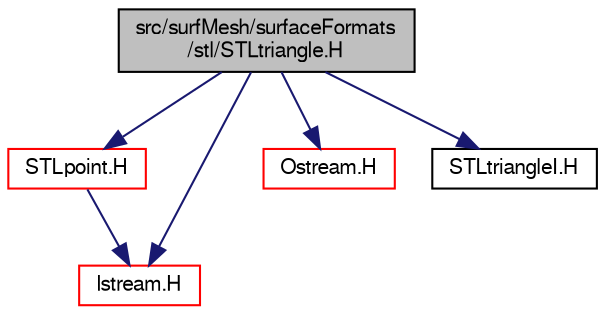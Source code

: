 digraph "src/surfMesh/surfaceFormats/stl/STLtriangle.H"
{
  bgcolor="transparent";
  edge [fontname="FreeSans",fontsize="10",labelfontname="FreeSans",labelfontsize="10"];
  node [fontname="FreeSans",fontsize="10",shape=record];
  Node0 [label="src/surfMesh/surfaceFormats\l/stl/STLtriangle.H",height=0.2,width=0.4,color="black", fillcolor="grey75", style="filled", fontcolor="black"];
  Node0 -> Node1 [color="midnightblue",fontsize="10",style="solid",fontname="FreeSans"];
  Node1 [label="STLpoint.H",height=0.2,width=0.4,color="red",URL="$a15188.html"];
  Node1 -> Node48 [color="midnightblue",fontsize="10",style="solid",fontname="FreeSans"];
  Node48 [label="Istream.H",height=0.2,width=0.4,color="red",URL="$a09092.html"];
  Node0 -> Node48 [color="midnightblue",fontsize="10",style="solid",fontname="FreeSans"];
  Node0 -> Node33 [color="midnightblue",fontsize="10",style="solid",fontname="FreeSans"];
  Node33 [label="Ostream.H",height=0.2,width=0.4,color="red",URL="$a09098.html"];
  Node0 -> Node65 [color="midnightblue",fontsize="10",style="solid",fontname="FreeSans"];
  Node65 [label="STLtriangleI.H",height=0.2,width=0.4,color="black",URL="$a39707.html"];
}
